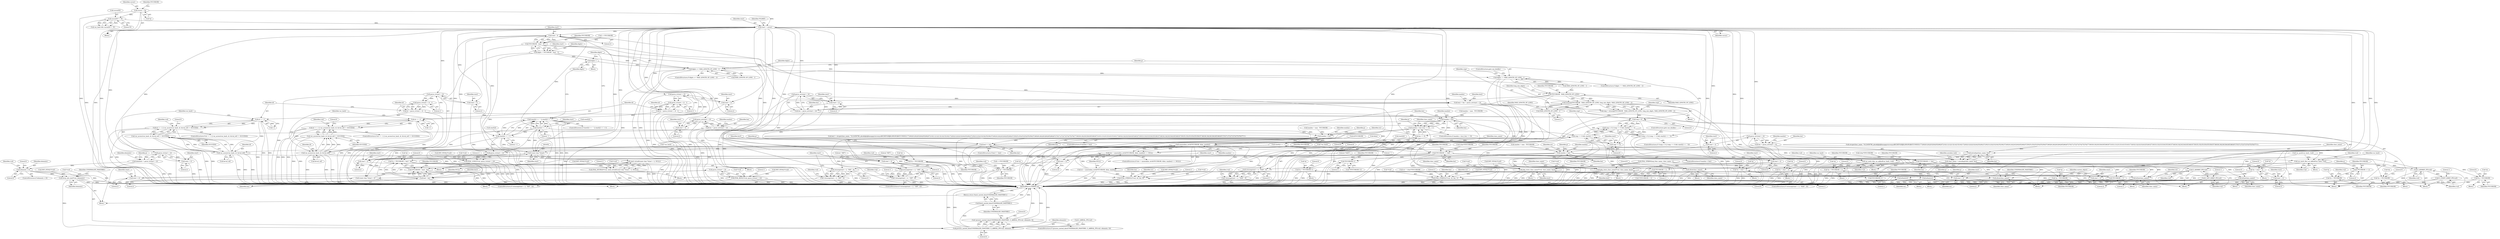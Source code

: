 digraph "0_php-src_16b3003ffc6393e250f069aa28a78dc5a2c064b2_0@pointer" {
"1000142" [label="(Call,start = cursor)"];
"1000133" [label="(Call,cursor[0] != 'R')"];
"1000119" [label="(Call,cursor = *p)"];
"1000490" [label="(Call,parse_uiv(start + 2))"];
"1000486" [label="(Call,len2 = len = parse_uiv(start + 2))"];
"1000745" [label="(Call,php_store_class_name(*rval, class_name, len2))"];
"1000750" [label="(Call,efree(class_name))"];
"1000771" [label="(Call,php_store_class_name(*rval, class_name, len2))"];
"1000776" [label="(Call,efree(class_name))"];
"1000488" [label="(Call,len = parse_uiv(start + 2))"];
"1000501" [label="(Call,maxlen < len)"];
"1000500" [label="(Call,maxlen < len || len == 0)"];
"1000504" [label="(Call,len == 0)"];
"1000521" [label="(Call,YYCURSOR += len)"];
"1000530" [label="(Call,*p = YYCURSOR)"];
"1000539" [label="(Call,YYCURSOR+1)"];
"1000544" [label="(Call,*p = YYCURSOR+1)"];
"1000547" [label="(Call,YYCURSOR+1)"];
"1000562" [label="(Call,*p = YYCURSOR + len3 - len)"];
"1000565" [label="(Call,YYCURSOR + len3 - len)"];
"1000727" [label="(Call,*p = YYCURSOR)"];
"1000558" [label="(Call,len3 != len)"];
"1000567" [label="(Call,len3 - len)"];
"1000574" [label="(Call,estrndup(class_name, len))"];
"1000572" [label="(Call,class_name = estrndup(class_name, len))"];
"1000590" [label="(Call,efree(class_name))"];
"1000764" [label="(Call,efree(class_name))"];
"1000491" [label="(Call,start + 2)"];
"1000508" [label="(Call,*p = start + 2)"];
"1000511" [label="(Call,start + 2)"];
"1000984" [label="(Call,parse_iv(start + 2))"];
"1000982" [label="(Call,elements = parse_iv(start + 2))"];
"1000998" [label="(Call,elements < 0)"];
"1001007" [label="(Call,array_init_size(*rval, elements))"];
"1001013" [label="(Call,process_nested_data(UNSERIALIZE_PASSTHRU, Z_ARRVAL_PP(rval), elements, 0))"];
"1001012" [label="(Call,!process_nested_data(UNSERIALIZE_PASSTHRU, Z_ARRVAL_PP(rval), elements, 0))"];
"1001023" [label="(Call,finish_nested_data(UNSERIALIZE_PASSTHRU))"];
"1001022" [label="(Return,return finish_nested_data(UNSERIALIZE_PASSTHRU);)"];
"1000985" [label="(Call,start + 2)"];
"1001111" [label="(Call,parse_uiv(start + 2))"];
"1001109" [label="(Call,len = parse_uiv(start + 2))"];
"1001121" [label="(Call,maxlen < len)"];
"1001137" [label="(Call,unserialize_str(&YYCURSOR, &len, maxlen))"];
"1001134" [label="(Call,(str = unserialize_str(&YYCURSOR, &len, maxlen)) == NULL)"];
"1001135" [label="(Call,str = unserialize_str(&YYCURSOR, &len, maxlen))"];
"1001153" [label="(Call,efree(str))"];
"1001169" [label="(Call,efree(str))"];
"1001189" [label="(Call,ZVAL_STRINGL(*rval, str, len, 0))"];
"1001112" [label="(Call,start + 2)"];
"1001125" [label="(Call,*p = start + 2)"];
"1001128" [label="(Call,start + 2)"];
"1001283" [label="(Call,parse_uiv(start + 2))"];
"1001281" [label="(Call,len = parse_uiv(start + 2))"];
"1001293" [label="(Call,maxlen < len)"];
"1001310" [label="(Call,YYCURSOR += len)"];
"1001319" [label="(Call,*p = YYCURSOR)"];
"1001328" [label="(Call,YYCURSOR + 1)"];
"1001333" [label="(Call,*p = YYCURSOR + 1)"];
"1001336" [label="(Call,YYCURSOR + 1)"];
"1001341" [label="(Call,YYCURSOR += 2)"];
"1001344" [label="(Call,*p = YYCURSOR)"];
"1001351" [label="(Call,ZVAL_STRINGL(*rval, str, len, 1))"];
"1001284" [label="(Call,start + 2)"];
"1001297" [label="(Call,*p = start + 2)"];
"1001300" [label="(Call,start + 2)"];
"1001651" [label="(Call,(const char *)start)"];
"1001649" [label="(Call,zend_strtod((const char *)start + 2, NULL))"];
"1001646" [label="(Call,ZVAL_DOUBLE(*rval, zend_strtod((const char *)start + 2, NULL)))"];
"1001650" [label="(Call,(const char *)start + 2)"];
"1001863" [label="(Call,strncmp(start + 2, \"NAN\", 3))"];
"1001862" [label="(Call,!strncmp(start + 2, \"NAN\", 3))"];
"1001864" [label="(Call,start + 2)"];
"1001877" [label="(Call,strncmp(start + 2, \"INF\", 3))"];
"1001876" [label="(Call,!strncmp(start + 2, \"INF\", 3))"];
"1001878" [label="(Call,start + 2)"];
"1001891" [label="(Call,strncmp(start + 2, \"-INF\", 4))"];
"1001890" [label="(Call,!strncmp(start + 2, \"-INF\", 4))"];
"1001892" [label="(Call,start + 2)"];
"1002003" [label="(Call,start - 3)"];
"1002001" [label="(Call,YYCURSOR - start - 3)"];
"1001639" [label="(Call,*p = YYCURSOR)"];
"1001999" [label="(Call,digits = YYCURSOR - start - 3)"];
"1002019" [label="(Call,digits--)"];
"1002022" [label="(Call,digits >= MAX_LENGTH_OF_LONG - 1)"];
"1002029" [label="(Call,digits == MAX_LENGTH_OF_LONG - 1)"];
"1002039" [label="(Call,YYCURSOR - MAX_LENGTH_OF_LONG)"];
"1002038" [label="(Call,strncmp(YYCURSOR - MAX_LENGTH_OF_LONG, long_min_digits, MAX_LENGTH_OF_LONG - 1))"];
"1002036" [label="(Call,cmp = strncmp(YYCURSOR - MAX_LENGTH_OF_LONG, long_min_digits, MAX_LENGTH_OF_LONG - 1))"];
"1002049" [label="(Call,cmp < 0)"];
"1002048" [label="(Call,cmp < 0 || (cmp == 0 && start[2] == '-'))"];
"1002047" [label="(Call,!(cmp < 0 || (cmp == 0 && start[2] == '-')))"];
"1002053" [label="(Call,cmp == 0)"];
"1002052" [label="(Call,cmp == 0 && start[2] == '-')"];
"1002043" [label="(Call,MAX_LENGTH_OF_LONG - 1)"];
"1002066" [label="(Call,*p = YYCURSOR)"];
"1002008" [label="(Call,start[2] == '-')"];
"1002007" [label="(Call,start[2] == '-' || start[2] == '+')"];
"1002013" [label="(Call,start[2] == '+')"];
"1002056" [label="(Call,start[2] == '-')"];
"1002076" [label="(Call,parse_iv(start + 2))"];
"1002073" [label="(Call,ZVAL_LONG(*rval, parse_iv(start + 2)))"];
"1002077" [label="(Call,start + 2)"];
"1002121" [label="(Call,parse_iv(start + 2))"];
"1002118" [label="(Call,ZVAL_BOOL(*rval, parse_iv(start + 2)))"];
"1002122" [label="(Call,start + 2)"];
"1002237" [label="(Call,parse_iv(start + 2))"];
"1002236" [label="(Call,parse_iv(start + 2) - 1)"];
"1002234" [label="(Call,id = parse_iv(start + 2) - 1)"];
"1002244" [label="(Call,id == -1)"];
"1002243" [label="(Call,id == -1 || var_access(var_hash, id, &rval_ref) != SUCCESS)"];
"1002249" [label="(Call,var_access(var_hash, id, &rval_ref))"];
"1002248" [label="(Call,var_access(var_hash, id, &rval_ref) != SUCCESS)"];
"1002272" [label="(Call,var_push_dtor_no_addref(var_hash, rval))"];
"1002280" [label="(Call,Z_ADDREF_PP(rval))"];
"1002282" [label="(Call,Z_UNSET_ISREF_PP(rval))"];
"1002238" [label="(Call,start + 2)"];
"1002380" [label="(Call,parse_iv(start + 2))"];
"1002379" [label="(Call,parse_iv(start + 2) - 1)"];
"1002377" [label="(Call,id = parse_iv(start + 2) - 1)"];
"1002387" [label="(Call,id == -1)"];
"1002386" [label="(Call,id == -1 || var_access(var_hash, id, &rval_ref) != SUCCESS)"];
"1002392" [label="(Call,var_access(var_hash, id, &rval_ref))"];
"1002391" [label="(Call,var_access(var_hash, id, &rval_ref) != SUCCESS)"];
"1002407" [label="(Call,var_push_dtor_no_addref(var_hash, rval))"];
"1002415" [label="(Call,Z_ADDREF_PP(rval))"];
"1002417" [label="(Call,Z_SET_ISREF_PP(rval))"];
"1002381" [label="(Call,start + 2)"];
"1000120" [label="(Identifier,cursor)"];
"1001999" [label="(Call,digits = YYCURSOR - start - 3)"];
"1001997" [label="(Block,)"];
"1001324" [label="(Literal,0)"];
"1000541" [label="(Literal,1)"];
"1002030" [label="(Identifier,digits)"];
"1000990" [label="(Identifier,p)"];
"1002242" [label="(ControlStructure,if (id == -1 || var_access(var_hash, id, &rval_ref) != SUCCESS))"];
"1000507" [label="(Block,)"];
"1002282" [label="(Call,Z_UNSET_ISREF_PP(rval))"];
"1001292" [label="(ControlStructure,if (maxlen < len))"];
"1002062" [label="(ControlStructure,goto use_double;)"];
"1000545" [label="(Call,*p)"];
"1001186" [label="(Call,INIT_PZVAL(*rval))"];
"1002230" [label="(Call,!var_hash)"];
"1001007" [label="(Call,array_init_size(*rval, elements))"];
"1000997" [label="(ControlStructure,if (elements < 0))"];
"1000774" [label="(Identifier,class_name)"];
"1001635" [label="(Call,++YYCURSOR)"];
"1001011" [label="(ControlStructure,if (!process_nested_data(UNSERIALIZE_PASSTHRU, Z_ARRVAL_PP(rval), elements, 0)))"];
"1002418" [label="(Identifier,rval)"];
"1001344" [label="(Call,*p = YYCURSOR)"];
"1001157" [label="(Identifier,p)"];
"1000137" [label="(Literal,'R')"];
"1002395" [label="(Call,&rval_ref)"];
"1000589" [label="(Block,)"];
"1002271" [label="(Block,)"];
"1002377" [label="(Call,id = parse_iv(start + 2) - 1)"];
"1002007" [label="(Call,start[2] == '-' || start[2] == '+')"];
"1001642" [label="(Identifier,YYCURSOR)"];
"1000552" [label="(Call,len3 = strspn(class_name, \"0123456789_abcdefghijklmnopqrstuvwxyzABCDEFGHIJKLMNOPQRSTUVWXYZ\177\200\201\202\203\204\205\206\207\210\211\212\213\214\215\216\217\220\221\222\223\224\225\226\227\230\231\232\233\234\235\236\237\240\241\242\243\244\245\246\247\250\251\252\253\254\255\256\257\260\261\262\263\264\265\266\267\270\271\272\273\274\275\276\277\300\301\302\303\304\305\306\307\310\311\312\313\314\315\316\317\320\321\322\323\324\325\326\327\330\331\332\333\334\335\336\337\340\341\342\343\344\345\346\347\350\351\352\353\354\355\356\357\360\361\362\363\364\365\366\367\370\371\372\373\374\375\376\377\\\"))"];
"1000513" [label="(Literal,2)"];
"1001637" [label="(Block,)"];
"1002118" [label="(Call,ZVAL_BOOL(*rval, parse_iv(start + 2)))"];
"1000745" [label="(Call,php_store_class_name(*rval, class_name, len2))"];
"1000143" [label="(Identifier,start)"];
"1000521" [label="(Call,YYCURSOR += len)"];
"1001018" [label="(Literal,0)"];
"1001114" [label="(Literal,2)"];
"1001316" [label="(Identifier,YYCURSOR)"];
"1000772" [label="(Call,*rval)"];
"1000748" [label="(Identifier,class_name)"];
"1002272" [label="(Call,var_push_dtor_no_addref(var_hash, rval))"];
"1002020" [label="(Identifier,digits)"];
"1000558" [label="(Call,len3 != len)"];
"1000559" [label="(Identifier,len3)"];
"1002055" [label="(Literal,0)"];
"1000489" [label="(Identifier,len)"];
"1000488" [label="(Call,len = parse_uiv(start + 2))"];
"1001328" [label="(Call,YYCURSOR + 1)"];
"1001332" [label="(Block,)"];
"1001356" [label="(Literal,1)"];
"1002013" [label="(Call,start[2] == '+')"];
"1002386" [label="(Call,id == -1 || var_access(var_hash, id, &rval_ref) != SUCCESS)"];
"1000504" [label="(Call,len == 0)"];
"1001125" [label="(Call,*p = start + 2)"];
"1002223" [label="(Block,)"];
"1001338" [label="(Literal,1)"];
"1001008" [label="(Call,*rval)"];
"1002384" [label="(Literal,1)"];
"1001196" [label="(Literal,1)"];
"1002074" [label="(Call,*rval)"];
"1002385" [label="(ControlStructure,if (id == -1 || var_access(var_hash, id, &rval_ref) != SUCCESS))"];
"1002024" [label="(Call,MAX_LENGTH_OF_LONG - 1)"];
"1000986" [label="(Identifier,start)"];
"1001358" [label="(Literal,1)"];
"1002004" [label="(Identifier,start)"];
"1000562" [label="(Call,*p = YYCURSOR + len3 - len)"];
"1000549" [label="(Literal,1)"];
"1002039" [label="(Call,YYCURSOR - MAX_LENGTH_OF_LONG)"];
"1002008" [label="(Call,start[2] == '-')"];
"1002122" [label="(Call,start + 2)"];
"1001281" [label="(Call,len = parse_uiv(start + 2))"];
"1000142" [label="(Call,start = cursor)"];
"1002124" [label="(Literal,2)"];
"1002274" [label="(Identifier,rval)"];
"1000770" [label="(Block,)"];
"1001154" [label="(Identifier,str)"];
"1000539" [label="(Call,YYCURSOR+1)"];
"1001112" [label="(Call,start + 2)"];
"1002081" [label="(Literal,1)"];
"1002409" [label="(Identifier,rval)"];
"1000591" [label="(Identifier,class_name)"];
"1002281" [label="(Identifier,rval)"];
"1000500" [label="(Call,maxlen < len || len == 0)"];
"1000483" [label="(Call,INIT_PZVAL(*rval))"];
"1001336" [label="(Call,YYCURSOR + 1)"];
"1001639" [label="(Call,*p = YYCURSOR)"];
"1000753" [label="(Identifier,ret)"];
"1002034" [label="(Block,)"];
"1000571" [label="(Literal,0)"];
"1002392" [label="(Call,var_access(var_hash, id, &rval_ref))"];
"1000771" [label="(Call,php_store_class_name(*rval, class_name, len2))"];
"1001300" [label="(Call,start + 2)"];
"1000547" [label="(Call,YYCURSOR+1)"];
"1001650" [label="(Call,(const char *)start + 2)"];
"1001287" [label="(Call,maxlen = max - YYCURSOR)"];
"1001351" [label="(Call,ZVAL_STRINGL(*rval, str, len, 1))"];
"1001318" [label="(Block,)"];
"1001355" [label="(Identifier,len)"];
"1000569" [label="(Identifier,len)"];
"1000495" [label="(Identifier,maxlen)"];
"1002057" [label="(Call,start[2])"];
"1000110" [label="(Block,)"];
"1002038" [label="(Call,strncmp(YYCURSOR - MAX_LENGTH_OF_LONG, long_min_digits, MAX_LENGTH_OF_LONG - 1))"];
"1001146" [label="(Literal,0)"];
"1002373" [label="(Call,!var_hash)"];
"1000764" [label="(Call,efree(class_name))"];
"1002121" [label="(Call,parse_iv(start + 2))"];
"1002388" [label="(Identifier,id)"];
"1000765" [label="(Identifier,class_name)"];
"1000551" [label="(Literal,0)"];
"1001138" [label="(Call,&YYCURSOR)"];
"1000566" [label="(Identifier,YYCURSOR)"];
"1000727" [label="(Call,*p = YYCURSOR)"];
"1001124" [label="(Block,)"];
"1002404" [label="(Identifier,rval)"];
"1000531" [label="(Call,*p)"];
"1002119" [label="(Call,*rval)"];
"1001153" [label="(Call,efree(str))"];
"1001310" [label="(Call,YYCURSOR += len)"];
"1000499" [label="(ControlStructure,if (maxlen < len || len == 0))"];
"1000523" [label="(Identifier,len)"];
"1000561" [label="(Block,)"];
"1001302" [label="(Literal,2)"];
"1000645" [label="(Call,ZVAL_STRING(arg_func_name, class_name, 1))"];
"1001877" [label="(Call,strncmp(start + 2, \"INF\", 3))"];
"1001301" [label="(Identifier,start)"];
"1001880" [label="(Literal,2)"];
"1001876" [label="(Call,!strncmp(start + 2, \"INF\", 3))"];
"1002050" [label="(Identifier,cmp)"];
"1000486" [label="(Call,len2 = len = parse_uiv(start + 2))"];
"1001304" [label="(Literal,0)"];
"1002010" [label="(Identifier,start)"];
"1001891" [label="(Call,strncmp(start + 2, \"-INF\", 4))"];
"1001000" [label="(Literal,0)"];
"1001023" [label="(Call,finish_nested_data(UNSERIALIZE_PASSTHRU))"];
"1002017" [label="(Literal,'+')"];
"1002397" [label="(Identifier,SUCCESS)"];
"1001889" [label="(ControlStructure,if (!strncmp(start + 2, \"-INF\", 4)))"];
"1001288" [label="(Identifier,maxlen)"];
"1002046" [label="(ControlStructure,if (!(cmp < 0 || (cmp == 0 && start[2] == '-'))))"];
"1001173" [label="(Identifier,p)"];
"1001121" [label="(Call,maxlen < len)"];
"1001024" [label="(Identifier,UNSERIALIZE_PASSTHRU)"];
"1001881" [label="(Literal,\"INF\")"];
"1001350" [label="(Identifier,rval)"];
"1002066" [label="(Call,*p = YYCURSOR)"];
"1002056" [label="(Call,start[2] == '-')"];
"1000775" [label="(Identifier,len2)"];
"1001133" [label="(ControlStructure,if ((str = unserialize_str(&YYCURSOR, &len, maxlen)) == NULL))"];
"1002021" [label="(ControlStructure,if (digits >= MAX_LENGTH_OF_LONG - 1))"];
"1002058" [label="(Identifier,start)"];
"1002070" [label="(Call,INIT_PZVAL(*rval))"];
"1001017" [label="(Identifier,elements)"];
"1000777" [label="(Identifier,class_name)"];
"1002077" [label="(Call,start + 2)"];
"1001127" [label="(Identifier,p)"];
"1002065" [label="(ControlStructure,goto use_double;)"];
"1001872" [label="(Identifier,rval)"];
"1000511" [label="(Call,start + 2)"];
"1002412" [label="(Identifier,rval)"];
"1001319" [label="(Call,*p = YYCURSOR)"];
"1001643" [label="(Call,INIT_PZVAL(*rval))"];
"1002045" [label="(Literal,1)"];
"1000515" [label="(Literal,0)"];
"1002277" [label="(Identifier,rval)"];
"1000502" [label="(Identifier,maxlen)"];
"1002015" [label="(Identifier,start)"];
"1001014" [label="(Identifier,UNSERIALIZE_PASSTHRU)"];
"1002423" [label="(MethodReturn,PHPAPI int)"];
"1002040" [label="(Identifier,YYCURSOR)"];
"1002078" [label="(Identifier,start)"];
"1001128" [label="(Call,start + 2)"];
"1000980" [label="(Block,)"];
"1000572" [label="(Call,class_name = estrndup(class_name, len))"];
"1002249" [label="(Call,var_access(var_hash, id, &rval_ref))"];
"1000492" [label="(Identifier,start)"];
"1001116" [label="(Identifier,maxlen)"];
"1000510" [label="(Identifier,p)"];
"1000512" [label="(Identifier,start)"];
"1002126" [label="(Literal,1)"];
"1002052" [label="(Call,cmp == 0 && start[2] == '-')"];
"1002261" [label="(Identifier,rval)"];
"1001354" [label="(Identifier,str)"];
"1000533" [label="(Identifier,YYCURSOR)"];
"1001322" [label="(Identifier,YYCURSOR)"];
"1000493" [label="(Literal,2)"];
"1001115" [label="(Call,maxlen = max - YYCURSOR)"];
"1002394" [label="(Identifier,id)"];
"1002028" [label="(ControlStructure,if (digits == MAX_LENGTH_OF_LONG - 1))"];
"1002047" [label="(Call,!(cmp < 0 || (cmp == 0 && start[2] == '-')))"];
"1000530" [label="(Call,*p = YYCURSOR)"];
"1001867" [label="(Literal,\"NAN\")"];
"1001295" [label="(Identifier,len)"];
"1002417" [label="(Call,Z_SET_ISREF_PP(rval))"];
"1001329" [label="(Identifier,YYCURSOR)"];
"1001132" [label="(Literal,0)"];
"1001865" [label="(Identifier,start)"];
"1002366" [label="(Block,)"];
"1000574" [label="(Call,estrndup(class_name, len))"];
"1002416" [label="(Identifier,rval)"];
"1000119" [label="(Call,cursor = *p)"];
"1000506" [label="(Literal,0)"];
"1002076" [label="(Call,parse_iv(start + 2))"];
"1000125" [label="(Identifier,YYCURSOR)"];
"1001110" [label="(Identifier,len)"];
"1002079" [label="(Literal,2)"];
"1002239" [label="(Identifier,start)"];
"1001003" [label="(Literal,0)"];
"1000767" [label="(Literal,0)"];
"1002029" [label="(Call,digits == MAX_LENGTH_OF_LONG - 1)"];
"1000565" [label="(Call,YYCURSOR + len3 - len)"];
"1000133" [label="(Call,cursor[0] != 'R')"];
"1001113" [label="(Identifier,start)"];
"1000749" [label="(Identifier,len2)"];
"1002067" [label="(Call,*p)"];
"1002123" [label="(Identifier,start)"];
"1002043" [label="(Call,MAX_LENGTH_OF_LONG - 1)"];
"1002400" [label="(Literal,0)"];
"1002379" [label="(Call,parse_iv(start + 2) - 1)"];
"1001875" [label="(ControlStructure,if (!strncmp(start + 2, \"INF\", 3)))"];
"1001334" [label="(Call,*p)"];
"1002115" [label="(Call,INIT_PZVAL(*rval))"];
"1002415" [label="(Call,Z_ADDREF_PP(rval))"];
"1002051" [label="(Literal,0)"];
"1001004" [label="(Call,INIT_PZVAL(*rval))"];
"1002018" [label="(Block,)"];
"1001657" [label="(Literal,1)"];
"1002380" [label="(Call,parse_iv(start + 2))"];
"1001347" [label="(Identifier,YYCURSOR)"];
"1001169" [label="(Call,efree(str))"];
"1001298" [label="(Call,*p)"];
"1001306" [label="(Identifier,str)"];
"1001152" [label="(Block,)"];
"1002254" [label="(Identifier,SUCCESS)"];
"1001861" [label="(ControlStructure,if (!strncmp(start + 2, \"NAN\", 3)))"];
"1001653" [label="(Identifier,start)"];
"1001862" [label="(Call,!strncmp(start + 2, \"NAN\", 3))"];
"1002241" [label="(Literal,1)"];
"1001283" [label="(Call,parse_uiv(start + 2))"];
"1001904" [label="(Literal,1)"];
"1002382" [label="(Identifier,start)"];
"1000517" [label="(Identifier,class_name)"];
"1002001" [label="(Call,YYCURSOR - start - 3)"];
"1000538" [label="(Call,*(YYCURSOR+1))"];
"1000999" [label="(Identifier,elements)"];
"1000527" [label="(Identifier,YYCURSOR)"];
"1001277" [label="(Block,)"];
"1000573" [label="(Identifier,class_name)"];
"1000733" [label="(Block,)"];
"1002389" [label="(Call,-1)"];
"1000744" [label="(Block,)"];
"1000763" [label="(Block,)"];
"1002246" [label="(Call,-1)"];
"1001130" [label="(Literal,2)"];
"1000751" [label="(Identifier,class_name)"];
"1000982" [label="(Call,elements = parse_iv(start + 2))"];
"1001296" [label="(Block,)"];
"1000548" [label="(Identifier,YYCURSOR)"];
"1001142" [label="(Identifier,maxlen)"];
"1002381" [label="(Call,start + 2)"];
"1000535" [label="(Literal,0)"];
"1001299" [label="(Identifier,p)"];
"1002383" [label="(Literal,2)"];
"1000581" [label="(Identifier,serialize_lock)"];
"1002234" [label="(Call,id = parse_iv(start + 2) - 1)"];
"1001194" [label="(Literal,0)"];
"1002245" [label="(Identifier,id)"];
"1000134" [label="(Call,cursor[0])"];
"1000505" [label="(Identifier,len)"];
"1001866" [label="(Literal,2)"];
"1001333" [label="(Call,*p = YYCURSOR + 1)"];
"1000554" [label="(Call,strspn(class_name, \"0123456789_abcdefghijklmnopqrstuvwxyzABCDEFGHIJKLMNOPQRSTUVWXYZ\177\200\201\202\203\204\205\206\207\210\211\212\213\214\215\216\217\220\221\222\223\224\225\226\227\230\231\232\233\234\235\236\237\240\241\242\243\244\245\246\247\250\251\252\253\254\255\256\257\260\261\262\263\264\265\266\267\270\271\272\273\274\275\276\277\300\301\302\303\304\305\306\307\310\311\312\313\314\315\316\317\320\321\322\323\324\325\326\327\330\331\332\333\334\335\336\337\340\341\342\343\344\345\346\347\350\351\352\353\354\355\356\357\360\361\362\363\364\365\366\367\370\371\372\373\374\375\376\377\\\"))"];
"1002023" [label="(Identifier,digits)"];
"1000151" [label="(Identifier,YYLIMIT)"];
"1001122" [label="(Identifier,maxlen)"];
"1002003" [label="(Call,start - 3)"];
"1000750" [label="(Call,efree(class_name))"];
"1002238" [label="(Call,start + 2)"];
"1000509" [label="(Call,*p)"];
"1001286" [label="(Literal,2)"];
"1002406" [label="(Block,)"];
"1001189" [label="(Call,ZVAL_STRINGL(*rval, str, len, 0))"];
"1002009" [label="(Call,start[2])"];
"1001330" [label="(Literal,1)"];
"1000557" [label="(ControlStructure,if (len3 != len))"];
"1002060" [label="(Literal,'-')"];
"1002031" [label="(Call,MAX_LENGTH_OF_LONG - 1)"];
"1002252" [label="(Call,&rval_ref)"];
"1001140" [label="(Call,&len)"];
"1001893" [label="(Identifier,start)"];
"1000131" [label="(Call,var_hash && cursor[0] != 'R')"];
"1001143" [label="(Identifier,NULL)"];
"1001137" [label="(Call,unserialize_str(&YYCURSOR, &len, maxlen))"];
"1001135" [label="(Call,str = unserialize_str(&YYCURSOR, &len, maxlen))"];
"1001894" [label="(Literal,2)"];
"1001646" [label="(Call,ZVAL_DOUBLE(*rval, zend_strtod((const char *)start + 2, NULL)))"];
"1000540" [label="(Identifier,YYCURSOR)"];
"1002005" [label="(Literal,3)"];
"1001864" [label="(Call,start + 2)"];
"1001863" [label="(Call,strncmp(start + 2, \"NAN\", 3))"];
"1002240" [label="(Literal,2)"];
"1000121" [label="(Call,*p)"];
"1000730" [label="(Identifier,YYCURSOR)"];
"1001345" [label="(Call,*p)"];
"1000985" [label="(Call,start + 2)"];
"1002393" [label="(Identifier,var_hash)"];
"1001021" [label="(Literal,0)"];
"1002069" [label="(Identifier,YYCURSOR)"];
"1000984" [label="(Call,parse_iv(start + 2))"];
"1000576" [label="(Identifier,len)"];
"1002012" [label="(Literal,'-')"];
"1001882" [label="(Literal,3)"];
"1000746" [label="(Call,*rval)"];
"1000503" [label="(Identifier,len)"];
"1002000" [label="(Identifier,digits)"];
"1001293" [label="(Call,maxlen < len)"];
"1001285" [label="(Identifier,start)"];
"1001126" [label="(Call,*p)"];
"1001886" [label="(Identifier,rval)"];
"1000501" [label="(Call,maxlen < len)"];
"1002237" [label="(Call,parse_iv(start + 2))"];
"1001136" [label="(Identifier,str)"];
"1001892" [label="(Call,start + 2)"];
"1002248" [label="(Call,var_access(var_hash, id, &rval_ref) != SUCCESS)"];
"1001123" [label="(Identifier,len)"];
"1001190" [label="(Call,*rval)"];
"1002283" [label="(Identifier,rval)"];
"1000776" [label="(Call,efree(class_name))"];
"1002243" [label="(Call,id == -1 || var_access(var_hash, id, &rval_ref) != SUCCESS)"];
"1002250" [label="(Identifier,var_hash)"];
"1002273" [label="(Identifier,var_hash)"];
"1000490" [label="(Call,parse_uiv(start + 2))"];
"1000491" [label="(Call,start + 2)"];
"1001348" [label="(Call,INIT_PZVAL(*rval))"];
"1002036" [label="(Call,cmp = strncmp(YYCURSOR - MAX_LENGTH_OF_LONG, long_min_digits, MAX_LENGTH_OF_LONG - 1))"];
"1002251" [label="(Identifier,id)"];
"1001651" [label="(Call,(const char *)start)"];
"1000518" [label="(Call,(char*)YYCURSOR)"];
"1002002" [label="(Identifier,YYCURSOR)"];
"1000564" [label="(Identifier,p)"];
"1000780" [label="(Identifier,UNSERIALIZE_PASSTHRU)"];
"1000448" [label="(Block,)"];
"1000139" [label="(Call,var_push(var_hash, rval))"];
"1001150" [label="(Identifier,YYCURSOR)"];
"1001012" [label="(Call,!process_nested_data(UNSERIALIZE_PASSTHRU, Z_ARRVAL_PP(rval), elements, 0))"];
"1001879" [label="(Identifier,start)"];
"1001307" [label="(Call,(char*)YYCURSOR)"];
"1001297" [label="(Call,*p = start + 2)"];
"1002073" [label="(Call,ZVAL_LONG(*rval, parse_iv(start + 2)))"];
"1001878" [label="(Call,start + 2)"];
"1000590" [label="(Call,efree(class_name))"];
"1001346" [label="(Identifier,p)"];
"1002041" [label="(Identifier,MAX_LENGTH_OF_LONG)"];
"1002042" [label="(Identifier,long_min_digits)"];
"1001890" [label="(Call,!strncmp(start + 2, \"-INF\", 4))"];
"1001284" [label="(Call,start + 2)"];
"1000568" [label="(Identifier,len3)"];
"1002257" [label="(Literal,0)"];
"1001647" [label="(Call,*rval)"];
"1001312" [label="(Identifier,len)"];
"1001109" [label="(Call,len = parse_uiv(start + 2))"];
"1001352" [label="(Call,*rval)"];
"1000508" [label="(Call,*p = start + 2)"];
"1001895" [label="(Literal,\"-INF\")"];
"1002387" [label="(Call,id == -1)"];
"1002054" [label="(Identifier,cmp)"];
"1002285" [label="(Literal,1)"];
"1002391" [label="(Call,var_access(var_hash, id, &rval_ref) != SUCCESS)"];
"1000543" [label="(Block,)"];
"1000563" [label="(Call,*p)"];
"1000987" [label="(Literal,2)"];
"1002110" [label="(Block,)"];
"1001340" [label="(Literal,0)"];
"1000529" [label="(Block,)"];
"1001655" [label="(Identifier,NULL)"];
"1000544" [label="(Call,*p = YYCURSOR+1)"];
"1001320" [label="(Call,*p)"];
"1002006" [label="(ControlStructure,if (start[2] == '-' || start[2] == '+'))"];
"1002420" [label="(Literal,1)"];
"1000983" [label="(Identifier,elements)"];
"1000522" [label="(Identifier,YYCURSOR)"];
"1000998" [label="(Call,elements < 0)"];
"1001134" [label="(Call,(str = unserialize_str(&YYCURSOR, &len, maxlen)) == NULL)"];
"1002044" [label="(Identifier,MAX_LENGTH_OF_LONG)"];
"1001006" [label="(Identifier,rval)"];
"1001900" [label="(Identifier,rval)"];
"1001013" [label="(Call,process_nested_data(UNSERIALIZE_PASSTHRU, Z_ARRVAL_PP(rval), elements, 0))"];
"1001654" [label="(Literal,2)"];
"1001640" [label="(Call,*p)"];
"1000144" [label="(Identifier,cursor)"];
"1002048" [label="(Call,cmp < 0 || (cmp == 0 && start[2] == '-'))"];
"1001129" [label="(Identifier,start)"];
"1001343" [label="(Literal,2)"];
"1002280" [label="(Call,Z_ADDREF_PP(rval))"];
"1002022" [label="(Call,digits >= MAX_LENGTH_OF_LONG - 1)"];
"1001327" [label="(Call,*(YYCURSOR + 1))"];
"1001282" [label="(Identifier,len)"];
"1001342" [label="(Identifier,YYCURSOR)"];
"1001120" [label="(ControlStructure,if (maxlen < len))"];
"1000728" [label="(Call,*p)"];
"1002053" [label="(Call,cmp == 0)"];
"1001305" [label="(Call,str = (char*)YYCURSOR)"];
"1001341" [label="(Call,YYCURSOR += 2)"];
"1002236" [label="(Call,parse_iv(start + 2) - 1)"];
"1001193" [label="(Identifier,len)"];
"1001111" [label="(Call,parse_uiv(start + 2))"];
"1001168" [label="(Block,)"];
"1001995" [label="(Call,++YYCURSOR)"];
"1000593" [label="(Literal,0)"];
"1001170" [label="(Identifier,str)"];
"1001022" [label="(Return,return finish_nested_data(UNSERIALIZE_PASSTHRU);)"];
"1002049" [label="(Call,cmp < 0)"];
"1001311" [label="(Identifier,YYCURSOR)"];
"1002068" [label="(Identifier,p)"];
"1001294" [label="(Identifier,maxlen)"];
"1002408" [label="(Identifier,var_hash)"];
"1002037" [label="(Identifier,cmp)"];
"1000494" [label="(Call,maxlen = max - YYCURSOR)"];
"1000732" [label="(Identifier,custom_object)"];
"1001010" [label="(Identifier,elements)"];
"1002014" [label="(Call,start[2])"];
"1000567" [label="(Call,len3 - len)"];
"1002378" [label="(Identifier,id)"];
"1001192" [label="(Identifier,str)"];
"1002244" [label="(Call,id == -1)"];
"1002072" [label="(Identifier,rval)"];
"1002407" [label="(Call,var_push_dtor_no_addref(var_hash, rval))"];
"1002235" [label="(Identifier,id)"];
"1000575" [label="(Identifier,class_name)"];
"1000560" [label="(Identifier,len)"];
"1001896" [label="(Literal,4)"];
"1002019" [label="(Call,digits--)"];
"1001105" [label="(Block,)"];
"1001649" [label="(Call,zend_strtod((const char *)start + 2, NULL))"];
"1001868" [label="(Literal,3)"];
"1001337" [label="(Identifier,YYCURSOR)"];
"1001645" [label="(Identifier,rval)"];
"1000487" [label="(Identifier,len2)"];
"1001015" [label="(Call,Z_ARRVAL_PP(rval))"];
"1000142" -> "1000110"  [label="AST: "];
"1000142" -> "1000144"  [label="CFG: "];
"1000143" -> "1000142"  [label="AST: "];
"1000144" -> "1000142"  [label="AST: "];
"1000151" -> "1000142"  [label="CFG: "];
"1000142" -> "1002423"  [label="DDG: "];
"1000142" -> "1002423"  [label="DDG: "];
"1000133" -> "1000142"  [label="DDG: "];
"1000119" -> "1000142"  [label="DDG: "];
"1000142" -> "1000490"  [label="DDG: "];
"1000142" -> "1000491"  [label="DDG: "];
"1000142" -> "1000508"  [label="DDG: "];
"1000142" -> "1000511"  [label="DDG: "];
"1000142" -> "1000984"  [label="DDG: "];
"1000142" -> "1000985"  [label="DDG: "];
"1000142" -> "1001111"  [label="DDG: "];
"1000142" -> "1001112"  [label="DDG: "];
"1000142" -> "1001125"  [label="DDG: "];
"1000142" -> "1001128"  [label="DDG: "];
"1000142" -> "1001283"  [label="DDG: "];
"1000142" -> "1001284"  [label="DDG: "];
"1000142" -> "1001297"  [label="DDG: "];
"1000142" -> "1001300"  [label="DDG: "];
"1000142" -> "1001651"  [label="DDG: "];
"1000142" -> "1001863"  [label="DDG: "];
"1000142" -> "1001864"  [label="DDG: "];
"1000142" -> "1001877"  [label="DDG: "];
"1000142" -> "1001878"  [label="DDG: "];
"1000142" -> "1001891"  [label="DDG: "];
"1000142" -> "1001892"  [label="DDG: "];
"1000142" -> "1002003"  [label="DDG: "];
"1000142" -> "1002121"  [label="DDG: "];
"1000142" -> "1002122"  [label="DDG: "];
"1000142" -> "1002237"  [label="DDG: "];
"1000142" -> "1002238"  [label="DDG: "];
"1000142" -> "1002380"  [label="DDG: "];
"1000142" -> "1002381"  [label="DDG: "];
"1000133" -> "1000131"  [label="AST: "];
"1000133" -> "1000137"  [label="CFG: "];
"1000134" -> "1000133"  [label="AST: "];
"1000137" -> "1000133"  [label="AST: "];
"1000131" -> "1000133"  [label="CFG: "];
"1000133" -> "1002423"  [label="DDG: "];
"1000133" -> "1000131"  [label="DDG: "];
"1000133" -> "1000131"  [label="DDG: "];
"1000119" -> "1000133"  [label="DDG: "];
"1000119" -> "1000110"  [label="AST: "];
"1000119" -> "1000121"  [label="CFG: "];
"1000120" -> "1000119"  [label="AST: "];
"1000121" -> "1000119"  [label="AST: "];
"1000125" -> "1000119"  [label="CFG: "];
"1000119" -> "1002423"  [label="DDG: "];
"1000119" -> "1002423"  [label="DDG: "];
"1000490" -> "1000488"  [label="AST: "];
"1000490" -> "1000491"  [label="CFG: "];
"1000491" -> "1000490"  [label="AST: "];
"1000488" -> "1000490"  [label="CFG: "];
"1000490" -> "1002423"  [label="DDG: "];
"1000490" -> "1000486"  [label="DDG: "];
"1000490" -> "1000488"  [label="DDG: "];
"1000486" -> "1000448"  [label="AST: "];
"1000486" -> "1000488"  [label="CFG: "];
"1000487" -> "1000486"  [label="AST: "];
"1000488" -> "1000486"  [label="AST: "];
"1000495" -> "1000486"  [label="CFG: "];
"1000486" -> "1002423"  [label="DDG: "];
"1000488" -> "1000486"  [label="DDG: "];
"1000486" -> "1000745"  [label="DDG: "];
"1000486" -> "1000771"  [label="DDG: "];
"1000745" -> "1000744"  [label="AST: "];
"1000745" -> "1000749"  [label="CFG: "];
"1000746" -> "1000745"  [label="AST: "];
"1000748" -> "1000745"  [label="AST: "];
"1000749" -> "1000745"  [label="AST: "];
"1000751" -> "1000745"  [label="CFG: "];
"1000745" -> "1002423"  [label="DDG: "];
"1000745" -> "1002423"  [label="DDG: "];
"1000745" -> "1002423"  [label="DDG: "];
"1000483" -> "1000745"  [label="DDG: "];
"1000645" -> "1000745"  [label="DDG: "];
"1000572" -> "1000745"  [label="DDG: "];
"1000745" -> "1000750"  [label="DDG: "];
"1000750" -> "1000733"  [label="AST: "];
"1000750" -> "1000751"  [label="CFG: "];
"1000751" -> "1000750"  [label="AST: "];
"1000753" -> "1000750"  [label="CFG: "];
"1000750" -> "1002423"  [label="DDG: "];
"1000750" -> "1002423"  [label="DDG: "];
"1000645" -> "1000750"  [label="DDG: "];
"1000572" -> "1000750"  [label="DDG: "];
"1000771" -> "1000770"  [label="AST: "];
"1000771" -> "1000775"  [label="CFG: "];
"1000772" -> "1000771"  [label="AST: "];
"1000774" -> "1000771"  [label="AST: "];
"1000775" -> "1000771"  [label="AST: "];
"1000777" -> "1000771"  [label="CFG: "];
"1000771" -> "1002423"  [label="DDG: "];
"1000771" -> "1002423"  [label="DDG: "];
"1000771" -> "1002423"  [label="DDG: "];
"1000483" -> "1000771"  [label="DDG: "];
"1000645" -> "1000771"  [label="DDG: "];
"1000572" -> "1000771"  [label="DDG: "];
"1000771" -> "1000776"  [label="DDG: "];
"1000776" -> "1000448"  [label="AST: "];
"1000776" -> "1000777"  [label="CFG: "];
"1000777" -> "1000776"  [label="AST: "];
"1000780" -> "1000776"  [label="CFG: "];
"1000776" -> "1002423"  [label="DDG: "];
"1000776" -> "1002423"  [label="DDG: "];
"1000645" -> "1000776"  [label="DDG: "];
"1000572" -> "1000776"  [label="DDG: "];
"1000489" -> "1000488"  [label="AST: "];
"1000488" -> "1002423"  [label="DDG: "];
"1000488" -> "1000501"  [label="DDG: "];
"1000501" -> "1000500"  [label="AST: "];
"1000501" -> "1000503"  [label="CFG: "];
"1000502" -> "1000501"  [label="AST: "];
"1000503" -> "1000501"  [label="AST: "];
"1000505" -> "1000501"  [label="CFG: "];
"1000500" -> "1000501"  [label="CFG: "];
"1000501" -> "1002423"  [label="DDG: "];
"1000501" -> "1002423"  [label="DDG: "];
"1000501" -> "1000500"  [label="DDG: "];
"1000501" -> "1000500"  [label="DDG: "];
"1000494" -> "1000501"  [label="DDG: "];
"1000501" -> "1000504"  [label="DDG: "];
"1000501" -> "1000521"  [label="DDG: "];
"1000501" -> "1000558"  [label="DDG: "];
"1000500" -> "1000499"  [label="AST: "];
"1000500" -> "1000504"  [label="CFG: "];
"1000504" -> "1000500"  [label="AST: "];
"1000510" -> "1000500"  [label="CFG: "];
"1000517" -> "1000500"  [label="CFG: "];
"1000500" -> "1002423"  [label="DDG: "];
"1000500" -> "1002423"  [label="DDG: "];
"1000500" -> "1002423"  [label="DDG: "];
"1000504" -> "1000500"  [label="DDG: "];
"1000504" -> "1000500"  [label="DDG: "];
"1000504" -> "1000506"  [label="CFG: "];
"1000505" -> "1000504"  [label="AST: "];
"1000506" -> "1000504"  [label="AST: "];
"1000504" -> "1002423"  [label="DDG: "];
"1000504" -> "1000521"  [label="DDG: "];
"1000504" -> "1000558"  [label="DDG: "];
"1000521" -> "1000448"  [label="AST: "];
"1000521" -> "1000523"  [label="CFG: "];
"1000522" -> "1000521"  [label="AST: "];
"1000523" -> "1000521"  [label="AST: "];
"1000527" -> "1000521"  [label="CFG: "];
"1000521" -> "1002423"  [label="DDG: "];
"1000518" -> "1000521"  [label="DDG: "];
"1000521" -> "1000530"  [label="DDG: "];
"1000521" -> "1000539"  [label="DDG: "];
"1000521" -> "1000544"  [label="DDG: "];
"1000521" -> "1000547"  [label="DDG: "];
"1000521" -> "1000562"  [label="DDG: "];
"1000521" -> "1000565"  [label="DDG: "];
"1000521" -> "1000727"  [label="DDG: "];
"1000530" -> "1000529"  [label="AST: "];
"1000530" -> "1000533"  [label="CFG: "];
"1000531" -> "1000530"  [label="AST: "];
"1000533" -> "1000530"  [label="AST: "];
"1000535" -> "1000530"  [label="CFG: "];
"1000530" -> "1002423"  [label="DDG: "];
"1000530" -> "1002423"  [label="DDG: "];
"1000539" -> "1000538"  [label="AST: "];
"1000539" -> "1000541"  [label="CFG: "];
"1000540" -> "1000539"  [label="AST: "];
"1000541" -> "1000539"  [label="AST: "];
"1000538" -> "1000539"  [label="CFG: "];
"1000539" -> "1002423"  [label="DDG: "];
"1000544" -> "1000543"  [label="AST: "];
"1000544" -> "1000547"  [label="CFG: "];
"1000545" -> "1000544"  [label="AST: "];
"1000547" -> "1000544"  [label="AST: "];
"1000551" -> "1000544"  [label="CFG: "];
"1000544" -> "1002423"  [label="DDG: "];
"1000544" -> "1002423"  [label="DDG: "];
"1000547" -> "1000549"  [label="CFG: "];
"1000548" -> "1000547"  [label="AST: "];
"1000549" -> "1000547"  [label="AST: "];
"1000547" -> "1002423"  [label="DDG: "];
"1000562" -> "1000561"  [label="AST: "];
"1000562" -> "1000565"  [label="CFG: "];
"1000563" -> "1000562"  [label="AST: "];
"1000565" -> "1000562"  [label="AST: "];
"1000571" -> "1000562"  [label="CFG: "];
"1000562" -> "1002423"  [label="DDG: "];
"1000562" -> "1002423"  [label="DDG: "];
"1000567" -> "1000562"  [label="DDG: "];
"1000567" -> "1000562"  [label="DDG: "];
"1000565" -> "1000567"  [label="CFG: "];
"1000566" -> "1000565"  [label="AST: "];
"1000567" -> "1000565"  [label="AST: "];
"1000565" -> "1002423"  [label="DDG: "];
"1000565" -> "1002423"  [label="DDG: "];
"1000567" -> "1000565"  [label="DDG: "];
"1000567" -> "1000565"  [label="DDG: "];
"1000727" -> "1000448"  [label="AST: "];
"1000727" -> "1000730"  [label="CFG: "];
"1000728" -> "1000727"  [label="AST: "];
"1000730" -> "1000727"  [label="AST: "];
"1000732" -> "1000727"  [label="CFG: "];
"1000727" -> "1002423"  [label="DDG: "];
"1000727" -> "1002423"  [label="DDG: "];
"1000558" -> "1000557"  [label="AST: "];
"1000558" -> "1000560"  [label="CFG: "];
"1000559" -> "1000558"  [label="AST: "];
"1000560" -> "1000558"  [label="AST: "];
"1000564" -> "1000558"  [label="CFG: "];
"1000573" -> "1000558"  [label="CFG: "];
"1000558" -> "1002423"  [label="DDG: "];
"1000558" -> "1002423"  [label="DDG: "];
"1000552" -> "1000558"  [label="DDG: "];
"1000558" -> "1000567"  [label="DDG: "];
"1000558" -> "1000567"  [label="DDG: "];
"1000558" -> "1000574"  [label="DDG: "];
"1000567" -> "1000569"  [label="CFG: "];
"1000568" -> "1000567"  [label="AST: "];
"1000569" -> "1000567"  [label="AST: "];
"1000567" -> "1002423"  [label="DDG: "];
"1000567" -> "1002423"  [label="DDG: "];
"1000574" -> "1000572"  [label="AST: "];
"1000574" -> "1000576"  [label="CFG: "];
"1000575" -> "1000574"  [label="AST: "];
"1000576" -> "1000574"  [label="AST: "];
"1000572" -> "1000574"  [label="CFG: "];
"1000574" -> "1002423"  [label="DDG: "];
"1000574" -> "1000572"  [label="DDG: "];
"1000574" -> "1000572"  [label="DDG: "];
"1000554" -> "1000574"  [label="DDG: "];
"1000572" -> "1000448"  [label="AST: "];
"1000573" -> "1000572"  [label="AST: "];
"1000581" -> "1000572"  [label="CFG: "];
"1000572" -> "1002423"  [label="DDG: "];
"1000572" -> "1000590"  [label="DDG: "];
"1000572" -> "1000764"  [label="DDG: "];
"1000590" -> "1000589"  [label="AST: "];
"1000590" -> "1000591"  [label="CFG: "];
"1000591" -> "1000590"  [label="AST: "];
"1000593" -> "1000590"  [label="CFG: "];
"1000590" -> "1002423"  [label="DDG: "];
"1000590" -> "1002423"  [label="DDG: "];
"1000764" -> "1000763"  [label="AST: "];
"1000764" -> "1000765"  [label="CFG: "];
"1000765" -> "1000764"  [label="AST: "];
"1000767" -> "1000764"  [label="CFG: "];
"1000764" -> "1002423"  [label="DDG: "];
"1000764" -> "1002423"  [label="DDG: "];
"1000645" -> "1000764"  [label="DDG: "];
"1000491" -> "1000493"  [label="CFG: "];
"1000492" -> "1000491"  [label="AST: "];
"1000493" -> "1000491"  [label="AST: "];
"1000491" -> "1002423"  [label="DDG: "];
"1000508" -> "1000507"  [label="AST: "];
"1000508" -> "1000511"  [label="CFG: "];
"1000509" -> "1000508"  [label="AST: "];
"1000511" -> "1000508"  [label="AST: "];
"1000515" -> "1000508"  [label="CFG: "];
"1000508" -> "1002423"  [label="DDG: "];
"1000508" -> "1002423"  [label="DDG: "];
"1000511" -> "1000513"  [label="CFG: "];
"1000512" -> "1000511"  [label="AST: "];
"1000513" -> "1000511"  [label="AST: "];
"1000511" -> "1002423"  [label="DDG: "];
"1000984" -> "1000982"  [label="AST: "];
"1000984" -> "1000985"  [label="CFG: "];
"1000985" -> "1000984"  [label="AST: "];
"1000982" -> "1000984"  [label="CFG: "];
"1000984" -> "1002423"  [label="DDG: "];
"1000984" -> "1000982"  [label="DDG: "];
"1000982" -> "1000980"  [label="AST: "];
"1000983" -> "1000982"  [label="AST: "];
"1000990" -> "1000982"  [label="CFG: "];
"1000982" -> "1002423"  [label="DDG: "];
"1000982" -> "1002423"  [label="DDG: "];
"1000982" -> "1000998"  [label="DDG: "];
"1000998" -> "1000997"  [label="AST: "];
"1000998" -> "1001000"  [label="CFG: "];
"1000999" -> "1000998"  [label="AST: "];
"1001000" -> "1000998"  [label="AST: "];
"1001003" -> "1000998"  [label="CFG: "];
"1001006" -> "1000998"  [label="CFG: "];
"1000998" -> "1002423"  [label="DDG: "];
"1000998" -> "1002423"  [label="DDG: "];
"1000998" -> "1001007"  [label="DDG: "];
"1001007" -> "1000980"  [label="AST: "];
"1001007" -> "1001010"  [label="CFG: "];
"1001008" -> "1001007"  [label="AST: "];
"1001010" -> "1001007"  [label="AST: "];
"1001014" -> "1001007"  [label="CFG: "];
"1001007" -> "1002423"  [label="DDG: "];
"1001007" -> "1002423"  [label="DDG: "];
"1001004" -> "1001007"  [label="DDG: "];
"1001007" -> "1001013"  [label="DDG: "];
"1001013" -> "1001012"  [label="AST: "];
"1001013" -> "1001018"  [label="CFG: "];
"1001014" -> "1001013"  [label="AST: "];
"1001015" -> "1001013"  [label="AST: "];
"1001017" -> "1001013"  [label="AST: "];
"1001018" -> "1001013"  [label="AST: "];
"1001012" -> "1001013"  [label="CFG: "];
"1001013" -> "1002423"  [label="DDG: "];
"1001013" -> "1002423"  [label="DDG: "];
"1001013" -> "1002423"  [label="DDG: "];
"1001013" -> "1001012"  [label="DDG: "];
"1001013" -> "1001012"  [label="DDG: "];
"1001013" -> "1001012"  [label="DDG: "];
"1001013" -> "1001012"  [label="DDG: "];
"1001015" -> "1001013"  [label="DDG: "];
"1001013" -> "1001023"  [label="DDG: "];
"1001012" -> "1001011"  [label="AST: "];
"1001021" -> "1001012"  [label="CFG: "];
"1001024" -> "1001012"  [label="CFG: "];
"1001012" -> "1002423"  [label="DDG: "];
"1001012" -> "1002423"  [label="DDG: "];
"1001023" -> "1001022"  [label="AST: "];
"1001023" -> "1001024"  [label="CFG: "];
"1001024" -> "1001023"  [label="AST: "];
"1001022" -> "1001023"  [label="CFG: "];
"1001023" -> "1002423"  [label="DDG: "];
"1001023" -> "1002423"  [label="DDG: "];
"1001023" -> "1001022"  [label="DDG: "];
"1001022" -> "1000980"  [label="AST: "];
"1002423" -> "1001022"  [label="CFG: "];
"1001022" -> "1002423"  [label="DDG: "];
"1000985" -> "1000987"  [label="CFG: "];
"1000986" -> "1000985"  [label="AST: "];
"1000987" -> "1000985"  [label="AST: "];
"1000985" -> "1002423"  [label="DDG: "];
"1001111" -> "1001109"  [label="AST: "];
"1001111" -> "1001112"  [label="CFG: "];
"1001112" -> "1001111"  [label="AST: "];
"1001109" -> "1001111"  [label="CFG: "];
"1001111" -> "1002423"  [label="DDG: "];
"1001111" -> "1001109"  [label="DDG: "];
"1001109" -> "1001105"  [label="AST: "];
"1001110" -> "1001109"  [label="AST: "];
"1001116" -> "1001109"  [label="CFG: "];
"1001109" -> "1002423"  [label="DDG: "];
"1001109" -> "1001121"  [label="DDG: "];
"1001121" -> "1001120"  [label="AST: "];
"1001121" -> "1001123"  [label="CFG: "];
"1001122" -> "1001121"  [label="AST: "];
"1001123" -> "1001121"  [label="AST: "];
"1001127" -> "1001121"  [label="CFG: "];
"1001136" -> "1001121"  [label="CFG: "];
"1001121" -> "1002423"  [label="DDG: "];
"1001121" -> "1002423"  [label="DDG: "];
"1001121" -> "1002423"  [label="DDG: "];
"1001115" -> "1001121"  [label="DDG: "];
"1001121" -> "1001137"  [label="DDG: "];
"1001121" -> "1001189"  [label="DDG: "];
"1001137" -> "1001135"  [label="AST: "];
"1001137" -> "1001142"  [label="CFG: "];
"1001138" -> "1001137"  [label="AST: "];
"1001140" -> "1001137"  [label="AST: "];
"1001142" -> "1001137"  [label="AST: "];
"1001135" -> "1001137"  [label="CFG: "];
"1001137" -> "1002423"  [label="DDG: "];
"1001137" -> "1002423"  [label="DDG: "];
"1001137" -> "1002423"  [label="DDG: "];
"1001137" -> "1001134"  [label="DDG: "];
"1001137" -> "1001134"  [label="DDG: "];
"1001137" -> "1001134"  [label="DDG: "];
"1001137" -> "1001135"  [label="DDG: "];
"1001137" -> "1001135"  [label="DDG: "];
"1001137" -> "1001135"  [label="DDG: "];
"1001134" -> "1001133"  [label="AST: "];
"1001134" -> "1001143"  [label="CFG: "];
"1001135" -> "1001134"  [label="AST: "];
"1001143" -> "1001134"  [label="AST: "];
"1001146" -> "1001134"  [label="CFG: "];
"1001150" -> "1001134"  [label="CFG: "];
"1001134" -> "1002423"  [label="DDG: "];
"1001134" -> "1002423"  [label="DDG: "];
"1001135" -> "1001134"  [label="DDG: "];
"1001136" -> "1001135"  [label="AST: "];
"1001143" -> "1001135"  [label="CFG: "];
"1001135" -> "1002423"  [label="DDG: "];
"1001135" -> "1002423"  [label="DDG: "];
"1001135" -> "1001153"  [label="DDG: "];
"1001135" -> "1001169"  [label="DDG: "];
"1001135" -> "1001189"  [label="DDG: "];
"1001153" -> "1001152"  [label="AST: "];
"1001153" -> "1001154"  [label="CFG: "];
"1001154" -> "1001153"  [label="AST: "];
"1001157" -> "1001153"  [label="CFG: "];
"1001153" -> "1002423"  [label="DDG: "];
"1001153" -> "1002423"  [label="DDG: "];
"1001169" -> "1001168"  [label="AST: "];
"1001169" -> "1001170"  [label="CFG: "];
"1001170" -> "1001169"  [label="AST: "];
"1001173" -> "1001169"  [label="CFG: "];
"1001169" -> "1002423"  [label="DDG: "];
"1001169" -> "1002423"  [label="DDG: "];
"1001189" -> "1001105"  [label="AST: "];
"1001189" -> "1001194"  [label="CFG: "];
"1001190" -> "1001189"  [label="AST: "];
"1001192" -> "1001189"  [label="AST: "];
"1001193" -> "1001189"  [label="AST: "];
"1001194" -> "1001189"  [label="AST: "];
"1001196" -> "1001189"  [label="CFG: "];
"1001189" -> "1002423"  [label="DDG: "];
"1001189" -> "1002423"  [label="DDG: "];
"1001189" -> "1002423"  [label="DDG: "];
"1001189" -> "1002423"  [label="DDG: "];
"1001186" -> "1001189"  [label="DDG: "];
"1001112" -> "1001114"  [label="CFG: "];
"1001113" -> "1001112"  [label="AST: "];
"1001114" -> "1001112"  [label="AST: "];
"1001112" -> "1002423"  [label="DDG: "];
"1001125" -> "1001124"  [label="AST: "];
"1001125" -> "1001128"  [label="CFG: "];
"1001126" -> "1001125"  [label="AST: "];
"1001128" -> "1001125"  [label="AST: "];
"1001132" -> "1001125"  [label="CFG: "];
"1001125" -> "1002423"  [label="DDG: "];
"1001125" -> "1002423"  [label="DDG: "];
"1001128" -> "1001130"  [label="CFG: "];
"1001129" -> "1001128"  [label="AST: "];
"1001130" -> "1001128"  [label="AST: "];
"1001128" -> "1002423"  [label="DDG: "];
"1001283" -> "1001281"  [label="AST: "];
"1001283" -> "1001284"  [label="CFG: "];
"1001284" -> "1001283"  [label="AST: "];
"1001281" -> "1001283"  [label="CFG: "];
"1001283" -> "1002423"  [label="DDG: "];
"1001283" -> "1001281"  [label="DDG: "];
"1001281" -> "1001277"  [label="AST: "];
"1001282" -> "1001281"  [label="AST: "];
"1001288" -> "1001281"  [label="CFG: "];
"1001281" -> "1002423"  [label="DDG: "];
"1001281" -> "1001293"  [label="DDG: "];
"1001293" -> "1001292"  [label="AST: "];
"1001293" -> "1001295"  [label="CFG: "];
"1001294" -> "1001293"  [label="AST: "];
"1001295" -> "1001293"  [label="AST: "];
"1001299" -> "1001293"  [label="CFG: "];
"1001306" -> "1001293"  [label="CFG: "];
"1001293" -> "1002423"  [label="DDG: "];
"1001293" -> "1002423"  [label="DDG: "];
"1001293" -> "1002423"  [label="DDG: "];
"1001287" -> "1001293"  [label="DDG: "];
"1001293" -> "1001310"  [label="DDG: "];
"1001293" -> "1001351"  [label="DDG: "];
"1001310" -> "1001277"  [label="AST: "];
"1001310" -> "1001312"  [label="CFG: "];
"1001311" -> "1001310"  [label="AST: "];
"1001312" -> "1001310"  [label="AST: "];
"1001316" -> "1001310"  [label="CFG: "];
"1001310" -> "1002423"  [label="DDG: "];
"1001307" -> "1001310"  [label="DDG: "];
"1001310" -> "1001319"  [label="DDG: "];
"1001310" -> "1001328"  [label="DDG: "];
"1001310" -> "1001333"  [label="DDG: "];
"1001310" -> "1001336"  [label="DDG: "];
"1001310" -> "1001341"  [label="DDG: "];
"1001319" -> "1001318"  [label="AST: "];
"1001319" -> "1001322"  [label="CFG: "];
"1001320" -> "1001319"  [label="AST: "];
"1001322" -> "1001319"  [label="AST: "];
"1001324" -> "1001319"  [label="CFG: "];
"1001319" -> "1002423"  [label="DDG: "];
"1001319" -> "1002423"  [label="DDG: "];
"1001328" -> "1001327"  [label="AST: "];
"1001328" -> "1001330"  [label="CFG: "];
"1001329" -> "1001328"  [label="AST: "];
"1001330" -> "1001328"  [label="AST: "];
"1001327" -> "1001328"  [label="CFG: "];
"1001333" -> "1001332"  [label="AST: "];
"1001333" -> "1001336"  [label="CFG: "];
"1001334" -> "1001333"  [label="AST: "];
"1001336" -> "1001333"  [label="AST: "];
"1001340" -> "1001333"  [label="CFG: "];
"1001333" -> "1002423"  [label="DDG: "];
"1001333" -> "1002423"  [label="DDG: "];
"1001336" -> "1001338"  [label="CFG: "];
"1001337" -> "1001336"  [label="AST: "];
"1001338" -> "1001336"  [label="AST: "];
"1001336" -> "1002423"  [label="DDG: "];
"1001341" -> "1001277"  [label="AST: "];
"1001341" -> "1001343"  [label="CFG: "];
"1001342" -> "1001341"  [label="AST: "];
"1001343" -> "1001341"  [label="AST: "];
"1001346" -> "1001341"  [label="CFG: "];
"1001341" -> "1001344"  [label="DDG: "];
"1001344" -> "1001277"  [label="AST: "];
"1001344" -> "1001347"  [label="CFG: "];
"1001345" -> "1001344"  [label="AST: "];
"1001347" -> "1001344"  [label="AST: "];
"1001350" -> "1001344"  [label="CFG: "];
"1001344" -> "1002423"  [label="DDG: "];
"1001344" -> "1002423"  [label="DDG: "];
"1001351" -> "1001277"  [label="AST: "];
"1001351" -> "1001356"  [label="CFG: "];
"1001352" -> "1001351"  [label="AST: "];
"1001354" -> "1001351"  [label="AST: "];
"1001355" -> "1001351"  [label="AST: "];
"1001356" -> "1001351"  [label="AST: "];
"1001358" -> "1001351"  [label="CFG: "];
"1001351" -> "1002423"  [label="DDG: "];
"1001351" -> "1002423"  [label="DDG: "];
"1001351" -> "1002423"  [label="DDG: "];
"1001351" -> "1002423"  [label="DDG: "];
"1001348" -> "1001351"  [label="DDG: "];
"1001305" -> "1001351"  [label="DDG: "];
"1001284" -> "1001286"  [label="CFG: "];
"1001285" -> "1001284"  [label="AST: "];
"1001286" -> "1001284"  [label="AST: "];
"1001284" -> "1002423"  [label="DDG: "];
"1001297" -> "1001296"  [label="AST: "];
"1001297" -> "1001300"  [label="CFG: "];
"1001298" -> "1001297"  [label="AST: "];
"1001300" -> "1001297"  [label="AST: "];
"1001304" -> "1001297"  [label="CFG: "];
"1001297" -> "1002423"  [label="DDG: "];
"1001297" -> "1002423"  [label="DDG: "];
"1001300" -> "1001302"  [label="CFG: "];
"1001301" -> "1001300"  [label="AST: "];
"1001302" -> "1001300"  [label="AST: "];
"1001300" -> "1002423"  [label="DDG: "];
"1001651" -> "1001650"  [label="AST: "];
"1001651" -> "1001653"  [label="CFG: "];
"1001652" -> "1001651"  [label="AST: "];
"1001653" -> "1001651"  [label="AST: "];
"1001654" -> "1001651"  [label="CFG: "];
"1001651" -> "1002423"  [label="DDG: "];
"1001651" -> "1001649"  [label="DDG: "];
"1001651" -> "1001650"  [label="DDG: "];
"1002056" -> "1001651"  [label="DDG: "];
"1002013" -> "1001651"  [label="DDG: "];
"1002003" -> "1001651"  [label="DDG: "];
"1002008" -> "1001651"  [label="DDG: "];
"1001649" -> "1001646"  [label="AST: "];
"1001649" -> "1001655"  [label="CFG: "];
"1001650" -> "1001649"  [label="AST: "];
"1001655" -> "1001649"  [label="AST: "];
"1001646" -> "1001649"  [label="CFG: "];
"1001649" -> "1002423"  [label="DDG: "];
"1001649" -> "1002423"  [label="DDG: "];
"1001649" -> "1001646"  [label="DDG: "];
"1001649" -> "1001646"  [label="DDG: "];
"1001646" -> "1001637"  [label="AST: "];
"1001647" -> "1001646"  [label="AST: "];
"1001657" -> "1001646"  [label="CFG: "];
"1001646" -> "1002423"  [label="DDG: "];
"1001646" -> "1002423"  [label="DDG: "];
"1001646" -> "1002423"  [label="DDG: "];
"1001643" -> "1001646"  [label="DDG: "];
"1001650" -> "1001654"  [label="CFG: "];
"1001654" -> "1001650"  [label="AST: "];
"1001655" -> "1001650"  [label="CFG: "];
"1001650" -> "1002423"  [label="DDG: "];
"1001863" -> "1001862"  [label="AST: "];
"1001863" -> "1001868"  [label="CFG: "];
"1001864" -> "1001863"  [label="AST: "];
"1001867" -> "1001863"  [label="AST: "];
"1001868" -> "1001863"  [label="AST: "];
"1001862" -> "1001863"  [label="CFG: "];
"1001863" -> "1002423"  [label="DDG: "];
"1001863" -> "1001862"  [label="DDG: "];
"1001863" -> "1001862"  [label="DDG: "];
"1001863" -> "1001862"  [label="DDG: "];
"1001862" -> "1001861"  [label="AST: "];
"1001872" -> "1001862"  [label="CFG: "];
"1001879" -> "1001862"  [label="CFG: "];
"1001862" -> "1002423"  [label="DDG: "];
"1001862" -> "1002423"  [label="DDG: "];
"1001864" -> "1001866"  [label="CFG: "];
"1001865" -> "1001864"  [label="AST: "];
"1001866" -> "1001864"  [label="AST: "];
"1001867" -> "1001864"  [label="CFG: "];
"1001864" -> "1002423"  [label="DDG: "];
"1001877" -> "1001876"  [label="AST: "];
"1001877" -> "1001882"  [label="CFG: "];
"1001878" -> "1001877"  [label="AST: "];
"1001881" -> "1001877"  [label="AST: "];
"1001882" -> "1001877"  [label="AST: "];
"1001876" -> "1001877"  [label="CFG: "];
"1001877" -> "1002423"  [label="DDG: "];
"1001877" -> "1001876"  [label="DDG: "];
"1001877" -> "1001876"  [label="DDG: "];
"1001877" -> "1001876"  [label="DDG: "];
"1001876" -> "1001875"  [label="AST: "];
"1001886" -> "1001876"  [label="CFG: "];
"1001893" -> "1001876"  [label="CFG: "];
"1001876" -> "1002423"  [label="DDG: "];
"1001876" -> "1002423"  [label="DDG: "];
"1001878" -> "1001880"  [label="CFG: "];
"1001879" -> "1001878"  [label="AST: "];
"1001880" -> "1001878"  [label="AST: "];
"1001881" -> "1001878"  [label="CFG: "];
"1001878" -> "1002423"  [label="DDG: "];
"1001891" -> "1001890"  [label="AST: "];
"1001891" -> "1001896"  [label="CFG: "];
"1001892" -> "1001891"  [label="AST: "];
"1001895" -> "1001891"  [label="AST: "];
"1001896" -> "1001891"  [label="AST: "];
"1001890" -> "1001891"  [label="CFG: "];
"1001891" -> "1002423"  [label="DDG: "];
"1001891" -> "1001890"  [label="DDG: "];
"1001891" -> "1001890"  [label="DDG: "];
"1001891" -> "1001890"  [label="DDG: "];
"1001890" -> "1001889"  [label="AST: "];
"1001900" -> "1001890"  [label="CFG: "];
"1001904" -> "1001890"  [label="CFG: "];
"1001890" -> "1002423"  [label="DDG: "];
"1001890" -> "1002423"  [label="DDG: "];
"1001892" -> "1001894"  [label="CFG: "];
"1001893" -> "1001892"  [label="AST: "];
"1001894" -> "1001892"  [label="AST: "];
"1001895" -> "1001892"  [label="CFG: "];
"1001892" -> "1002423"  [label="DDG: "];
"1002003" -> "1002001"  [label="AST: "];
"1002003" -> "1002005"  [label="CFG: "];
"1002004" -> "1002003"  [label="AST: "];
"1002005" -> "1002003"  [label="AST: "];
"1002001" -> "1002003"  [label="CFG: "];
"1002003" -> "1002001"  [label="DDG: "];
"1002003" -> "1002001"  [label="DDG: "];
"1002003" -> "1002008"  [label="DDG: "];
"1002003" -> "1002013"  [label="DDG: "];
"1002003" -> "1002056"  [label="DDG: "];
"1002003" -> "1002076"  [label="DDG: "];
"1002003" -> "1002077"  [label="DDG: "];
"1002001" -> "1001999"  [label="AST: "];
"1002002" -> "1002001"  [label="AST: "];
"1001999" -> "1002001"  [label="CFG: "];
"1002001" -> "1002423"  [label="DDG: "];
"1002001" -> "1001639"  [label="DDG: "];
"1002001" -> "1001999"  [label="DDG: "];
"1002001" -> "1001999"  [label="DDG: "];
"1001995" -> "1002001"  [label="DDG: "];
"1002001" -> "1002039"  [label="DDG: "];
"1002001" -> "1002066"  [label="DDG: "];
"1001639" -> "1001637"  [label="AST: "];
"1001639" -> "1001642"  [label="CFG: "];
"1001640" -> "1001639"  [label="AST: "];
"1001642" -> "1001639"  [label="AST: "];
"1001645" -> "1001639"  [label="CFG: "];
"1001639" -> "1002423"  [label="DDG: "];
"1001639" -> "1002423"  [label="DDG: "];
"1001635" -> "1001639"  [label="DDG: "];
"1002039" -> "1001639"  [label="DDG: "];
"1001999" -> "1001997"  [label="AST: "];
"1002000" -> "1001999"  [label="AST: "];
"1002010" -> "1001999"  [label="CFG: "];
"1001999" -> "1002423"  [label="DDG: "];
"1001999" -> "1002019"  [label="DDG: "];
"1001999" -> "1002022"  [label="DDG: "];
"1002019" -> "1002018"  [label="AST: "];
"1002019" -> "1002020"  [label="CFG: "];
"1002020" -> "1002019"  [label="AST: "];
"1002023" -> "1002019"  [label="CFG: "];
"1002019" -> "1002022"  [label="DDG: "];
"1002022" -> "1002021"  [label="AST: "];
"1002022" -> "1002024"  [label="CFG: "];
"1002023" -> "1002022"  [label="AST: "];
"1002024" -> "1002022"  [label="AST: "];
"1002030" -> "1002022"  [label="CFG: "];
"1002068" -> "1002022"  [label="CFG: "];
"1002022" -> "1002423"  [label="DDG: "];
"1002022" -> "1002423"  [label="DDG: "];
"1002022" -> "1002423"  [label="DDG: "];
"1002024" -> "1002022"  [label="DDG: "];
"1002024" -> "1002022"  [label="DDG: "];
"1002022" -> "1002029"  [label="DDG: "];
"1002029" -> "1002028"  [label="AST: "];
"1002029" -> "1002031"  [label="CFG: "];
"1002030" -> "1002029"  [label="AST: "];
"1002031" -> "1002029"  [label="AST: "];
"1002037" -> "1002029"  [label="CFG: "];
"1002065" -> "1002029"  [label="CFG: "];
"1002029" -> "1002423"  [label="DDG: "];
"1002029" -> "1002423"  [label="DDG: "];
"1002029" -> "1002423"  [label="DDG: "];
"1002031" -> "1002029"  [label="DDG: "];
"1002031" -> "1002029"  [label="DDG: "];
"1002039" -> "1002038"  [label="AST: "];
"1002039" -> "1002041"  [label="CFG: "];
"1002040" -> "1002039"  [label="AST: "];
"1002041" -> "1002039"  [label="AST: "];
"1002042" -> "1002039"  [label="CFG: "];
"1002039" -> "1002038"  [label="DDG: "];
"1002039" -> "1002038"  [label="DDG: "];
"1002031" -> "1002039"  [label="DDG: "];
"1002039" -> "1002043"  [label="DDG: "];
"1002039" -> "1002066"  [label="DDG: "];
"1002038" -> "1002036"  [label="AST: "];
"1002038" -> "1002043"  [label="CFG: "];
"1002042" -> "1002038"  [label="AST: "];
"1002043" -> "1002038"  [label="AST: "];
"1002036" -> "1002038"  [label="CFG: "];
"1002038" -> "1002423"  [label="DDG: "];
"1002038" -> "1002423"  [label="DDG: "];
"1002038" -> "1002423"  [label="DDG: "];
"1002038" -> "1002036"  [label="DDG: "];
"1002038" -> "1002036"  [label="DDG: "];
"1002038" -> "1002036"  [label="DDG: "];
"1002043" -> "1002038"  [label="DDG: "];
"1002043" -> "1002038"  [label="DDG: "];
"1002036" -> "1002034"  [label="AST: "];
"1002037" -> "1002036"  [label="AST: "];
"1002050" -> "1002036"  [label="CFG: "];
"1002036" -> "1002423"  [label="DDG: "];
"1002036" -> "1002049"  [label="DDG: "];
"1002049" -> "1002048"  [label="AST: "];
"1002049" -> "1002051"  [label="CFG: "];
"1002050" -> "1002049"  [label="AST: "];
"1002051" -> "1002049"  [label="AST: "];
"1002054" -> "1002049"  [label="CFG: "];
"1002048" -> "1002049"  [label="CFG: "];
"1002049" -> "1002423"  [label="DDG: "];
"1002049" -> "1002048"  [label="DDG: "];
"1002049" -> "1002048"  [label="DDG: "];
"1002049" -> "1002053"  [label="DDG: "];
"1002048" -> "1002047"  [label="AST: "];
"1002048" -> "1002052"  [label="CFG: "];
"1002052" -> "1002048"  [label="AST: "];
"1002047" -> "1002048"  [label="CFG: "];
"1002048" -> "1002423"  [label="DDG: "];
"1002048" -> "1002423"  [label="DDG: "];
"1002048" -> "1002047"  [label="DDG: "];
"1002048" -> "1002047"  [label="DDG: "];
"1002052" -> "1002048"  [label="DDG: "];
"1002052" -> "1002048"  [label="DDG: "];
"1002047" -> "1002046"  [label="AST: "];
"1002062" -> "1002047"  [label="CFG: "];
"1002068" -> "1002047"  [label="CFG: "];
"1002047" -> "1002423"  [label="DDG: "];
"1002047" -> "1002423"  [label="DDG: "];
"1002053" -> "1002052"  [label="AST: "];
"1002053" -> "1002055"  [label="CFG: "];
"1002054" -> "1002053"  [label="AST: "];
"1002055" -> "1002053"  [label="AST: "];
"1002058" -> "1002053"  [label="CFG: "];
"1002052" -> "1002053"  [label="CFG: "];
"1002053" -> "1002423"  [label="DDG: "];
"1002053" -> "1002052"  [label="DDG: "];
"1002053" -> "1002052"  [label="DDG: "];
"1002052" -> "1002056"  [label="CFG: "];
"1002056" -> "1002052"  [label="AST: "];
"1002052" -> "1002423"  [label="DDG: "];
"1002052" -> "1002423"  [label="DDG: "];
"1002056" -> "1002052"  [label="DDG: "];
"1002056" -> "1002052"  [label="DDG: "];
"1002007" -> "1002052"  [label="DDG: "];
"1002043" -> "1002045"  [label="CFG: "];
"1002044" -> "1002043"  [label="AST: "];
"1002045" -> "1002043"  [label="AST: "];
"1002043" -> "1002423"  [label="DDG: "];
"1002066" -> "1001997"  [label="AST: "];
"1002066" -> "1002069"  [label="CFG: "];
"1002067" -> "1002066"  [label="AST: "];
"1002069" -> "1002066"  [label="AST: "];
"1002072" -> "1002066"  [label="CFG: "];
"1002066" -> "1002423"  [label="DDG: "];
"1002066" -> "1002423"  [label="DDG: "];
"1002008" -> "1002007"  [label="AST: "];
"1002008" -> "1002012"  [label="CFG: "];
"1002009" -> "1002008"  [label="AST: "];
"1002012" -> "1002008"  [label="AST: "];
"1002015" -> "1002008"  [label="CFG: "];
"1002007" -> "1002008"  [label="CFG: "];
"1002008" -> "1002423"  [label="DDG: "];
"1002008" -> "1002007"  [label="DDG: "];
"1002008" -> "1002007"  [label="DDG: "];
"1002008" -> "1002013"  [label="DDG: "];
"1002008" -> "1002056"  [label="DDG: "];
"1002008" -> "1002076"  [label="DDG: "];
"1002008" -> "1002077"  [label="DDG: "];
"1002007" -> "1002006"  [label="AST: "];
"1002007" -> "1002013"  [label="CFG: "];
"1002013" -> "1002007"  [label="AST: "];
"1002020" -> "1002007"  [label="CFG: "];
"1002023" -> "1002007"  [label="CFG: "];
"1002007" -> "1002423"  [label="DDG: "];
"1002007" -> "1002423"  [label="DDG: "];
"1002007" -> "1002423"  [label="DDG: "];
"1002013" -> "1002007"  [label="DDG: "];
"1002013" -> "1002007"  [label="DDG: "];
"1002013" -> "1002017"  [label="CFG: "];
"1002014" -> "1002013"  [label="AST: "];
"1002017" -> "1002013"  [label="AST: "];
"1002013" -> "1002423"  [label="DDG: "];
"1002013" -> "1002056"  [label="DDG: "];
"1002013" -> "1002076"  [label="DDG: "];
"1002013" -> "1002077"  [label="DDG: "];
"1002056" -> "1002060"  [label="CFG: "];
"1002057" -> "1002056"  [label="AST: "];
"1002060" -> "1002056"  [label="AST: "];
"1002056" -> "1002423"  [label="DDG: "];
"1002056" -> "1002076"  [label="DDG: "];
"1002056" -> "1002077"  [label="DDG: "];
"1002076" -> "1002073"  [label="AST: "];
"1002076" -> "1002077"  [label="CFG: "];
"1002077" -> "1002076"  [label="AST: "];
"1002073" -> "1002076"  [label="CFG: "];
"1002076" -> "1002423"  [label="DDG: "];
"1002076" -> "1002073"  [label="DDG: "];
"1002073" -> "1001997"  [label="AST: "];
"1002074" -> "1002073"  [label="AST: "];
"1002081" -> "1002073"  [label="CFG: "];
"1002073" -> "1002423"  [label="DDG: "];
"1002073" -> "1002423"  [label="DDG: "];
"1002073" -> "1002423"  [label="DDG: "];
"1002070" -> "1002073"  [label="DDG: "];
"1002077" -> "1002079"  [label="CFG: "];
"1002078" -> "1002077"  [label="AST: "];
"1002079" -> "1002077"  [label="AST: "];
"1002077" -> "1002423"  [label="DDG: "];
"1002121" -> "1002118"  [label="AST: "];
"1002121" -> "1002122"  [label="CFG: "];
"1002122" -> "1002121"  [label="AST: "];
"1002118" -> "1002121"  [label="CFG: "];
"1002121" -> "1002423"  [label="DDG: "];
"1002121" -> "1002118"  [label="DDG: "];
"1002118" -> "1002110"  [label="AST: "];
"1002119" -> "1002118"  [label="AST: "];
"1002126" -> "1002118"  [label="CFG: "];
"1002118" -> "1002423"  [label="DDG: "];
"1002118" -> "1002423"  [label="DDG: "];
"1002118" -> "1002423"  [label="DDG: "];
"1002115" -> "1002118"  [label="DDG: "];
"1002122" -> "1002124"  [label="CFG: "];
"1002123" -> "1002122"  [label="AST: "];
"1002124" -> "1002122"  [label="AST: "];
"1002122" -> "1002423"  [label="DDG: "];
"1002237" -> "1002236"  [label="AST: "];
"1002237" -> "1002238"  [label="CFG: "];
"1002238" -> "1002237"  [label="AST: "];
"1002241" -> "1002237"  [label="CFG: "];
"1002237" -> "1002423"  [label="DDG: "];
"1002237" -> "1002236"  [label="DDG: "];
"1002236" -> "1002234"  [label="AST: "];
"1002236" -> "1002241"  [label="CFG: "];
"1002241" -> "1002236"  [label="AST: "];
"1002234" -> "1002236"  [label="CFG: "];
"1002236" -> "1002423"  [label="DDG: "];
"1002236" -> "1002234"  [label="DDG: "];
"1002236" -> "1002234"  [label="DDG: "];
"1002234" -> "1002223"  [label="AST: "];
"1002235" -> "1002234"  [label="AST: "];
"1002245" -> "1002234"  [label="CFG: "];
"1002234" -> "1002423"  [label="DDG: "];
"1002234" -> "1002244"  [label="DDG: "];
"1002244" -> "1002243"  [label="AST: "];
"1002244" -> "1002246"  [label="CFG: "];
"1002245" -> "1002244"  [label="AST: "];
"1002246" -> "1002244"  [label="AST: "];
"1002250" -> "1002244"  [label="CFG: "];
"1002243" -> "1002244"  [label="CFG: "];
"1002244" -> "1002423"  [label="DDG: "];
"1002244" -> "1002423"  [label="DDG: "];
"1002244" -> "1002243"  [label="DDG: "];
"1002244" -> "1002243"  [label="DDG: "];
"1002246" -> "1002244"  [label="DDG: "];
"1002244" -> "1002249"  [label="DDG: "];
"1002243" -> "1002242"  [label="AST: "];
"1002243" -> "1002248"  [label="CFG: "];
"1002248" -> "1002243"  [label="AST: "];
"1002257" -> "1002243"  [label="CFG: "];
"1002261" -> "1002243"  [label="CFG: "];
"1002243" -> "1002423"  [label="DDG: "];
"1002243" -> "1002423"  [label="DDG: "];
"1002243" -> "1002423"  [label="DDG: "];
"1002248" -> "1002243"  [label="DDG: "];
"1002248" -> "1002243"  [label="DDG: "];
"1002249" -> "1002248"  [label="AST: "];
"1002249" -> "1002252"  [label="CFG: "];
"1002250" -> "1002249"  [label="AST: "];
"1002251" -> "1002249"  [label="AST: "];
"1002252" -> "1002249"  [label="AST: "];
"1002254" -> "1002249"  [label="CFG: "];
"1002249" -> "1002423"  [label="DDG: "];
"1002249" -> "1002423"  [label="DDG: "];
"1002249" -> "1002423"  [label="DDG: "];
"1002249" -> "1002248"  [label="DDG: "];
"1002249" -> "1002248"  [label="DDG: "];
"1002249" -> "1002248"  [label="DDG: "];
"1002230" -> "1002249"  [label="DDG: "];
"1002249" -> "1002272"  [label="DDG: "];
"1002248" -> "1002254"  [label="CFG: "];
"1002254" -> "1002248"  [label="AST: "];
"1002248" -> "1002423"  [label="DDG: "];
"1002248" -> "1002423"  [label="DDG: "];
"1002272" -> "1002271"  [label="AST: "];
"1002272" -> "1002274"  [label="CFG: "];
"1002273" -> "1002272"  [label="AST: "];
"1002274" -> "1002272"  [label="AST: "];
"1002277" -> "1002272"  [label="CFG: "];
"1002272" -> "1002423"  [label="DDG: "];
"1002272" -> "1002423"  [label="DDG: "];
"1002230" -> "1002272"  [label="DDG: "];
"1000139" -> "1002272"  [label="DDG: "];
"1002272" -> "1002280"  [label="DDG: "];
"1002280" -> "1002223"  [label="AST: "];
"1002280" -> "1002281"  [label="CFG: "];
"1002281" -> "1002280"  [label="AST: "];
"1002283" -> "1002280"  [label="CFG: "];
"1002280" -> "1002423"  [label="DDG: "];
"1000139" -> "1002280"  [label="DDG: "];
"1002280" -> "1002282"  [label="DDG: "];
"1002282" -> "1002223"  [label="AST: "];
"1002282" -> "1002283"  [label="CFG: "];
"1002283" -> "1002282"  [label="AST: "];
"1002285" -> "1002282"  [label="CFG: "];
"1002282" -> "1002423"  [label="DDG: "];
"1002282" -> "1002423"  [label="DDG: "];
"1002238" -> "1002240"  [label="CFG: "];
"1002239" -> "1002238"  [label="AST: "];
"1002240" -> "1002238"  [label="AST: "];
"1002238" -> "1002423"  [label="DDG: "];
"1002380" -> "1002379"  [label="AST: "];
"1002380" -> "1002381"  [label="CFG: "];
"1002381" -> "1002380"  [label="AST: "];
"1002384" -> "1002380"  [label="CFG: "];
"1002380" -> "1002423"  [label="DDG: "];
"1002380" -> "1002379"  [label="DDG: "];
"1002379" -> "1002377"  [label="AST: "];
"1002379" -> "1002384"  [label="CFG: "];
"1002384" -> "1002379"  [label="AST: "];
"1002377" -> "1002379"  [label="CFG: "];
"1002379" -> "1002423"  [label="DDG: "];
"1002379" -> "1002377"  [label="DDG: "];
"1002379" -> "1002377"  [label="DDG: "];
"1002377" -> "1002366"  [label="AST: "];
"1002378" -> "1002377"  [label="AST: "];
"1002388" -> "1002377"  [label="CFG: "];
"1002377" -> "1002423"  [label="DDG: "];
"1002377" -> "1002387"  [label="DDG: "];
"1002387" -> "1002386"  [label="AST: "];
"1002387" -> "1002389"  [label="CFG: "];
"1002388" -> "1002387"  [label="AST: "];
"1002389" -> "1002387"  [label="AST: "];
"1002393" -> "1002387"  [label="CFG: "];
"1002386" -> "1002387"  [label="CFG: "];
"1002387" -> "1002423"  [label="DDG: "];
"1002387" -> "1002423"  [label="DDG: "];
"1002387" -> "1002386"  [label="DDG: "];
"1002387" -> "1002386"  [label="DDG: "];
"1002389" -> "1002387"  [label="DDG: "];
"1002387" -> "1002392"  [label="DDG: "];
"1002386" -> "1002385"  [label="AST: "];
"1002386" -> "1002391"  [label="CFG: "];
"1002391" -> "1002386"  [label="AST: "];
"1002400" -> "1002386"  [label="CFG: "];
"1002404" -> "1002386"  [label="CFG: "];
"1002386" -> "1002423"  [label="DDG: "];
"1002386" -> "1002423"  [label="DDG: "];
"1002386" -> "1002423"  [label="DDG: "];
"1002391" -> "1002386"  [label="DDG: "];
"1002391" -> "1002386"  [label="DDG: "];
"1002392" -> "1002391"  [label="AST: "];
"1002392" -> "1002395"  [label="CFG: "];
"1002393" -> "1002392"  [label="AST: "];
"1002394" -> "1002392"  [label="AST: "];
"1002395" -> "1002392"  [label="AST: "];
"1002397" -> "1002392"  [label="CFG: "];
"1002392" -> "1002423"  [label="DDG: "];
"1002392" -> "1002423"  [label="DDG: "];
"1002392" -> "1002423"  [label="DDG: "];
"1002392" -> "1002391"  [label="DDG: "];
"1002392" -> "1002391"  [label="DDG: "];
"1002392" -> "1002391"  [label="DDG: "];
"1002373" -> "1002392"  [label="DDG: "];
"1002392" -> "1002407"  [label="DDG: "];
"1002391" -> "1002397"  [label="CFG: "];
"1002397" -> "1002391"  [label="AST: "];
"1002391" -> "1002423"  [label="DDG: "];
"1002391" -> "1002423"  [label="DDG: "];
"1002407" -> "1002406"  [label="AST: "];
"1002407" -> "1002409"  [label="CFG: "];
"1002408" -> "1002407"  [label="AST: "];
"1002409" -> "1002407"  [label="AST: "];
"1002412" -> "1002407"  [label="CFG: "];
"1002407" -> "1002423"  [label="DDG: "];
"1002407" -> "1002423"  [label="DDG: "];
"1002373" -> "1002407"  [label="DDG: "];
"1000139" -> "1002407"  [label="DDG: "];
"1002407" -> "1002415"  [label="DDG: "];
"1002415" -> "1002366"  [label="AST: "];
"1002415" -> "1002416"  [label="CFG: "];
"1002416" -> "1002415"  [label="AST: "];
"1002418" -> "1002415"  [label="CFG: "];
"1002415" -> "1002423"  [label="DDG: "];
"1000139" -> "1002415"  [label="DDG: "];
"1002415" -> "1002417"  [label="DDG: "];
"1002417" -> "1002366"  [label="AST: "];
"1002417" -> "1002418"  [label="CFG: "];
"1002418" -> "1002417"  [label="AST: "];
"1002420" -> "1002417"  [label="CFG: "];
"1002417" -> "1002423"  [label="DDG: "];
"1002417" -> "1002423"  [label="DDG: "];
"1002381" -> "1002383"  [label="CFG: "];
"1002382" -> "1002381"  [label="AST: "];
"1002383" -> "1002381"  [label="AST: "];
"1002381" -> "1002423"  [label="DDG: "];
}
